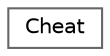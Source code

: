 digraph "Graphical Class Hierarchy"
{
 // LATEX_PDF_SIZE
  bgcolor="transparent";
  edge [fontname=Helvetica,fontsize=10,labelfontname=Helvetica,labelfontsize=10];
  node [fontname=Helvetica,fontsize=10,shape=box,height=0.2,width=0.4];
  rankdir="LR";
  Node0 [id="Node000000",label="Cheat",height=0.2,width=0.4,color="grey40", fillcolor="white", style="filled",URL="$d3/d59/classCheat.html",tooltip=" "];
}
